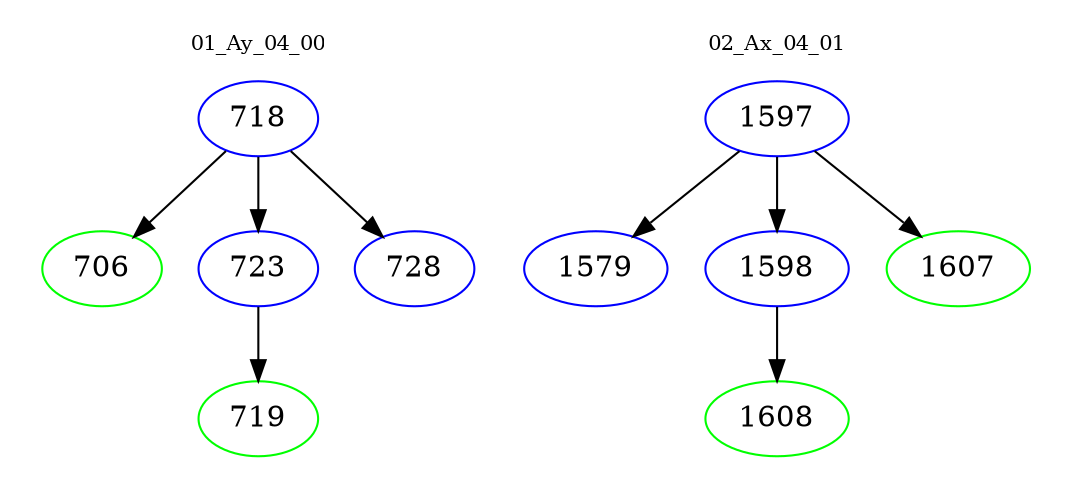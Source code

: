 digraph{
subgraph cluster_0 {
color = white
label = "01_Ay_04_00";
fontsize=10;
T0_718 [label="718", color="blue"]
T0_718 -> T0_706 [color="black"]
T0_706 [label="706", color="green"]
T0_718 -> T0_723 [color="black"]
T0_723 [label="723", color="blue"]
T0_723 -> T0_719 [color="black"]
T0_719 [label="719", color="green"]
T0_718 -> T0_728 [color="black"]
T0_728 [label="728", color="blue"]
}
subgraph cluster_1 {
color = white
label = "02_Ax_04_01";
fontsize=10;
T1_1597 [label="1597", color="blue"]
T1_1597 -> T1_1579 [color="black"]
T1_1579 [label="1579", color="blue"]
T1_1597 -> T1_1598 [color="black"]
T1_1598 [label="1598", color="blue"]
T1_1598 -> T1_1608 [color="black"]
T1_1608 [label="1608", color="green"]
T1_1597 -> T1_1607 [color="black"]
T1_1607 [label="1607", color="green"]
}
}
